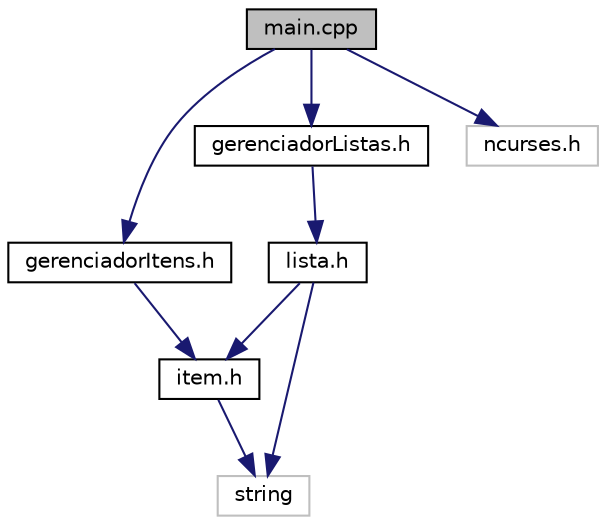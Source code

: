 digraph "main.cpp"
{
  edge [fontname="Helvetica",fontsize="10",labelfontname="Helvetica",labelfontsize="10"];
  node [fontname="Helvetica",fontsize="10",shape=record];
  Node1 [label="main.cpp",height=0.2,width=0.4,color="black", fillcolor="grey75", style="filled", fontcolor="black"];
  Node1 -> Node2 [color="midnightblue",fontsize="10",style="solid",fontname="Helvetica"];
  Node2 [label="gerenciadorItens.h",height=0.2,width=0.4,color="black", fillcolor="white", style="filled",URL="$gerenciadorItens_8h.html"];
  Node2 -> Node3 [color="midnightblue",fontsize="10",style="solid",fontname="Helvetica"];
  Node3 [label="item.h",height=0.2,width=0.4,color="black", fillcolor="white", style="filled",URL="$item_8h.html"];
  Node3 -> Node4 [color="midnightblue",fontsize="10",style="solid",fontname="Helvetica"];
  Node4 [label="string",height=0.2,width=0.4,color="grey75", fillcolor="white", style="filled"];
  Node1 -> Node5 [color="midnightblue",fontsize="10",style="solid",fontname="Helvetica"];
  Node5 [label="gerenciadorListas.h",height=0.2,width=0.4,color="black", fillcolor="white", style="filled",URL="$gerenciadorListas_8h.html"];
  Node5 -> Node6 [color="midnightblue",fontsize="10",style="solid",fontname="Helvetica"];
  Node6 [label="lista.h",height=0.2,width=0.4,color="black", fillcolor="white", style="filled",URL="$lista_8h.html"];
  Node6 -> Node4 [color="midnightblue",fontsize="10",style="solid",fontname="Helvetica"];
  Node6 -> Node3 [color="midnightblue",fontsize="10",style="solid",fontname="Helvetica"];
  Node1 -> Node7 [color="midnightblue",fontsize="10",style="solid",fontname="Helvetica"];
  Node7 [label="ncurses.h",height=0.2,width=0.4,color="grey75", fillcolor="white", style="filled"];
}
